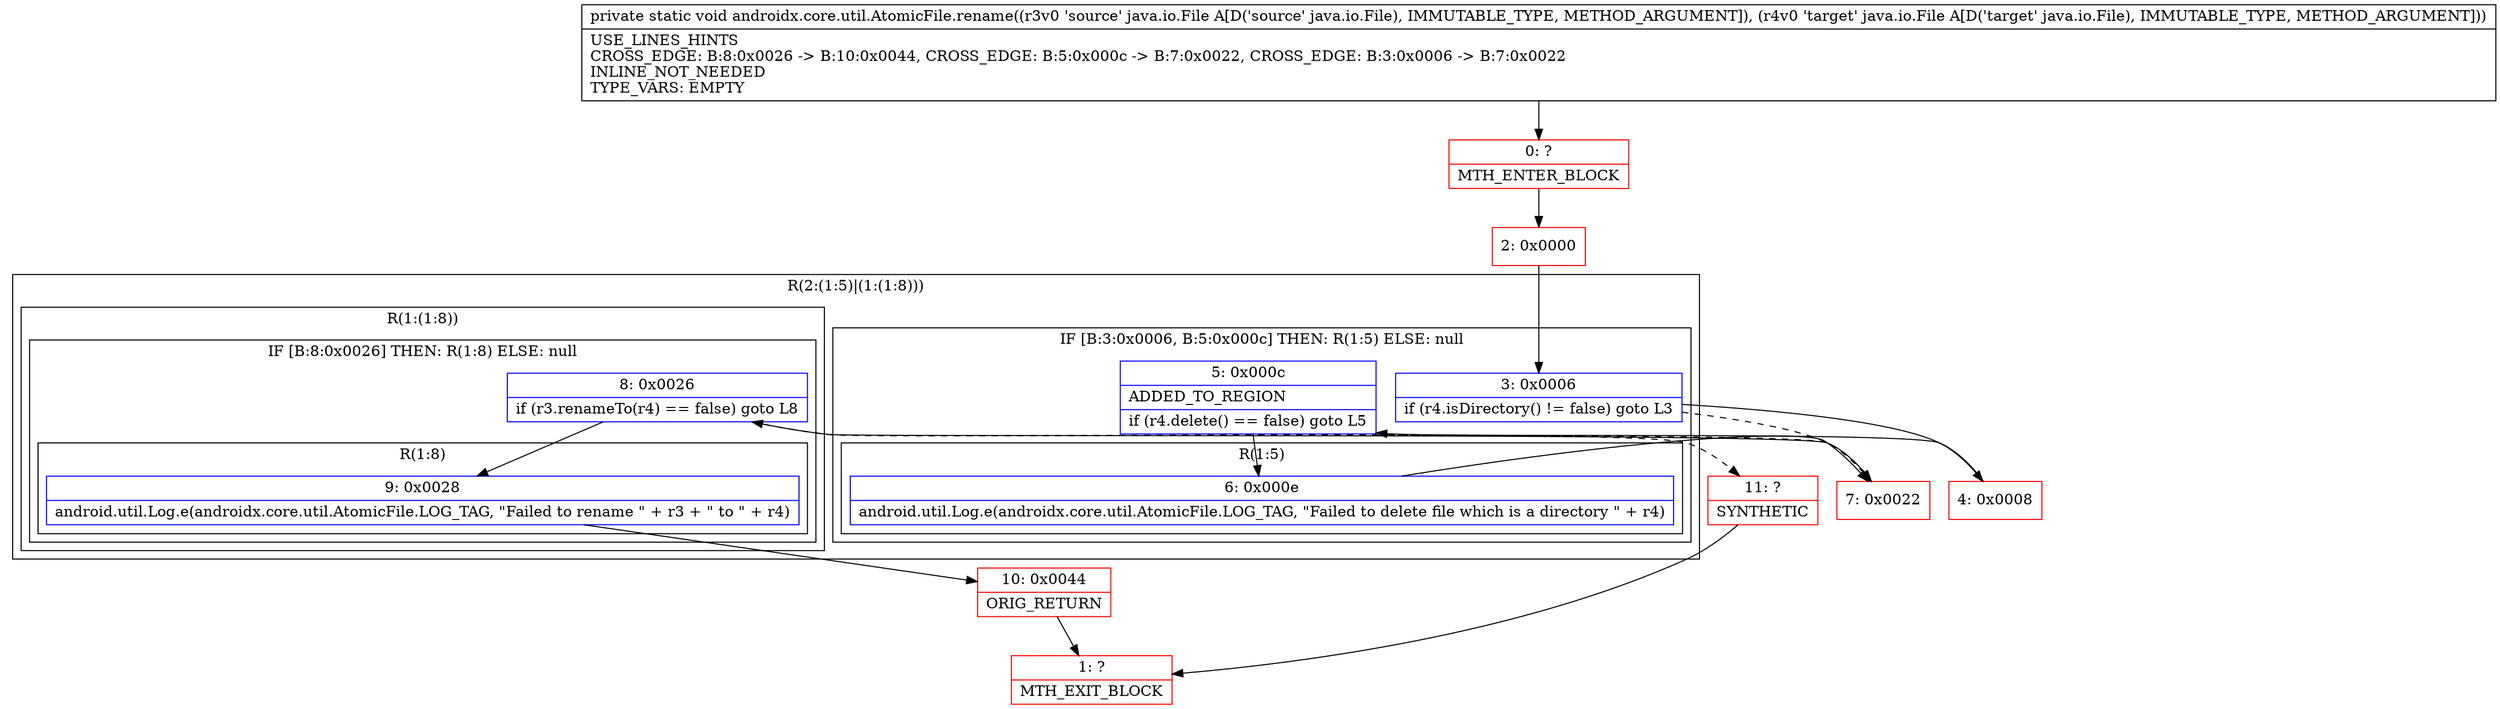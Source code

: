 digraph "CFG forandroidx.core.util.AtomicFile.rename(Ljava\/io\/File;Ljava\/io\/File;)V" {
subgraph cluster_Region_1298538339 {
label = "R(2:(1:5)|(1:(1:8)))";
node [shape=record,color=blue];
subgraph cluster_IfRegion_1641484588 {
label = "IF [B:3:0x0006, B:5:0x000c] THEN: R(1:5) ELSE: null";
node [shape=record,color=blue];
Node_3 [shape=record,label="{3\:\ 0x0006|if (r4.isDirectory() != false) goto L3\l}"];
Node_5 [shape=record,label="{5\:\ 0x000c|ADDED_TO_REGION\l|if (r4.delete() == false) goto L5\l}"];
subgraph cluster_Region_1484697956 {
label = "R(1:5)";
node [shape=record,color=blue];
Node_6 [shape=record,label="{6\:\ 0x000e|android.util.Log.e(androidx.core.util.AtomicFile.LOG_TAG, \"Failed to delete file which is a directory \" + r4)\l}"];
}
}
subgraph cluster_Region_1850382799 {
label = "R(1:(1:8))";
node [shape=record,color=blue];
subgraph cluster_IfRegion_329911906 {
label = "IF [B:8:0x0026] THEN: R(1:8) ELSE: null";
node [shape=record,color=blue];
Node_8 [shape=record,label="{8\:\ 0x0026|if (r3.renameTo(r4) == false) goto L8\l}"];
subgraph cluster_Region_1252860746 {
label = "R(1:8)";
node [shape=record,color=blue];
Node_9 [shape=record,label="{9\:\ 0x0028|android.util.Log.e(androidx.core.util.AtomicFile.LOG_TAG, \"Failed to rename \" + r3 + \" to \" + r4)\l}"];
}
}
}
}
Node_0 [shape=record,color=red,label="{0\:\ ?|MTH_ENTER_BLOCK\l}"];
Node_2 [shape=record,color=red,label="{2\:\ 0x0000}"];
Node_4 [shape=record,color=red,label="{4\:\ 0x0008}"];
Node_7 [shape=record,color=red,label="{7\:\ 0x0022}"];
Node_10 [shape=record,color=red,label="{10\:\ 0x0044|ORIG_RETURN\l}"];
Node_1 [shape=record,color=red,label="{1\:\ ?|MTH_EXIT_BLOCK\l}"];
Node_11 [shape=record,color=red,label="{11\:\ ?|SYNTHETIC\l}"];
MethodNode[shape=record,label="{private static void androidx.core.util.AtomicFile.rename((r3v0 'source' java.io.File A[D('source' java.io.File), IMMUTABLE_TYPE, METHOD_ARGUMENT]), (r4v0 'target' java.io.File A[D('target' java.io.File), IMMUTABLE_TYPE, METHOD_ARGUMENT]))  | USE_LINES_HINTS\lCROSS_EDGE: B:8:0x0026 \-\> B:10:0x0044, CROSS_EDGE: B:5:0x000c \-\> B:7:0x0022, CROSS_EDGE: B:3:0x0006 \-\> B:7:0x0022\lINLINE_NOT_NEEDED\lTYPE_VARS: EMPTY\l}"];
MethodNode -> Node_0;Node_3 -> Node_4;
Node_3 -> Node_7[style=dashed];
Node_5 -> Node_6;
Node_5 -> Node_7[style=dashed];
Node_6 -> Node_7;
Node_8 -> Node_9;
Node_8 -> Node_11[style=dashed];
Node_9 -> Node_10;
Node_0 -> Node_2;
Node_2 -> Node_3;
Node_4 -> Node_5;
Node_7 -> Node_8;
Node_10 -> Node_1;
Node_11 -> Node_1;
}

